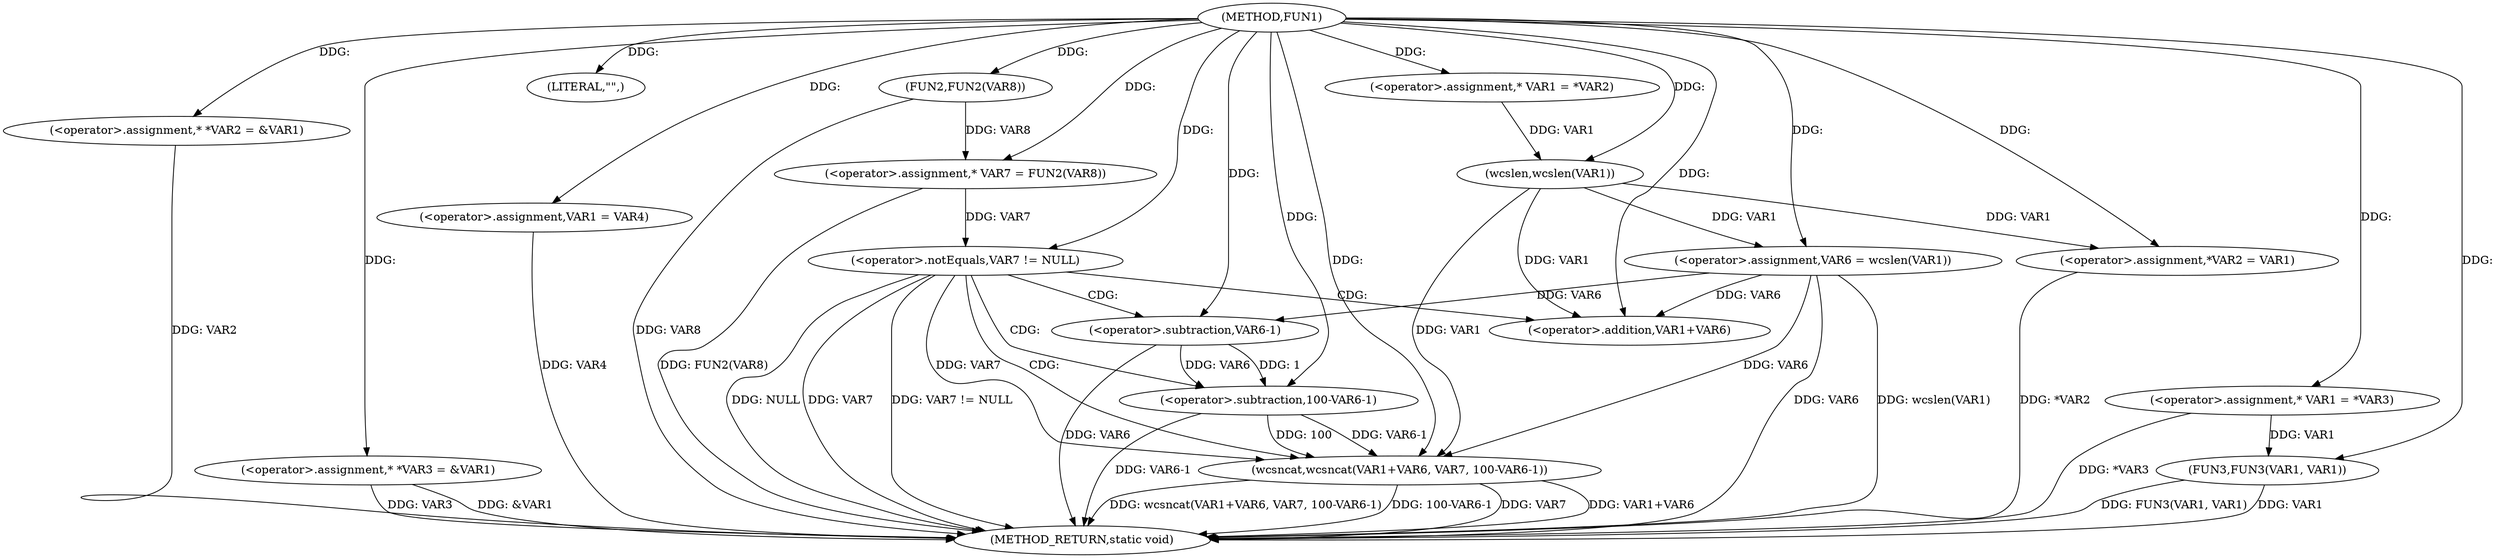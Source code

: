 digraph FUN1 {  
"1000100" [label = "(METHOD,FUN1)" ]
"1000162" [label = "(METHOD_RETURN,static void)" ]
"1000104" [label = "(<operator>.assignment,* *VAR2 = &VAR1)" ]
"1000109" [label = "(<operator>.assignment,* *VAR3 = &VAR1)" ]
"1000113" [label = "(LITERAL,\"\",)" ]
"1000114" [label = "(<operator>.assignment,VAR1 = VAR4)" ]
"1000119" [label = "(<operator>.assignment,* VAR1 = *VAR2)" ]
"1000125" [label = "(<operator>.assignment,VAR6 = wcslen(VAR1))" ]
"1000127" [label = "(wcslen,wcslen(VAR1))" ]
"1000130" [label = "(<operator>.assignment,* VAR7 = FUN2(VAR8))" ]
"1000132" [label = "(FUN2,FUN2(VAR8))" ]
"1000135" [label = "(<operator>.notEquals,VAR7 != NULL)" ]
"1000139" [label = "(wcsncat,wcsncat(VAR1+VAR6, VAR7, 100-VAR6-1))" ]
"1000140" [label = "(<operator>.addition,VAR1+VAR6)" ]
"1000144" [label = "(<operator>.subtraction,100-VAR6-1)" ]
"1000146" [label = "(<operator>.subtraction,VAR6-1)" ]
"1000149" [label = "(<operator>.assignment,*VAR2 = VAR1)" ]
"1000155" [label = "(<operator>.assignment,* VAR1 = *VAR3)" ]
"1000159" [label = "(FUN3,FUN3(VAR1, VAR1))" ]
  "1000159" -> "1000162"  [ label = "DDG: FUN3(VAR1, VAR1)"] 
  "1000155" -> "1000162"  [ label = "DDG: *VAR3"] 
  "1000104" -> "1000162"  [ label = "DDG: VAR2"] 
  "1000139" -> "1000162"  [ label = "DDG: VAR1+VAR6"] 
  "1000125" -> "1000162"  [ label = "DDG: wcslen(VAR1)"] 
  "1000132" -> "1000162"  [ label = "DDG: VAR8"] 
  "1000149" -> "1000162"  [ label = "DDG: *VAR2"] 
  "1000144" -> "1000162"  [ label = "DDG: VAR6-1"] 
  "1000125" -> "1000162"  [ label = "DDG: VAR6"] 
  "1000159" -> "1000162"  [ label = "DDG: VAR1"] 
  "1000130" -> "1000162"  [ label = "DDG: FUN2(VAR8)"] 
  "1000139" -> "1000162"  [ label = "DDG: wcsncat(VAR1+VAR6, VAR7, 100-VAR6-1)"] 
  "1000139" -> "1000162"  [ label = "DDG: 100-VAR6-1"] 
  "1000135" -> "1000162"  [ label = "DDG: VAR7 != NULL"] 
  "1000109" -> "1000162"  [ label = "DDG: VAR3"] 
  "1000139" -> "1000162"  [ label = "DDG: VAR7"] 
  "1000135" -> "1000162"  [ label = "DDG: VAR7"] 
  "1000146" -> "1000162"  [ label = "DDG: VAR6"] 
  "1000114" -> "1000162"  [ label = "DDG: VAR4"] 
  "1000109" -> "1000162"  [ label = "DDG: &VAR1"] 
  "1000135" -> "1000162"  [ label = "DDG: NULL"] 
  "1000100" -> "1000104"  [ label = "DDG: "] 
  "1000100" -> "1000109"  [ label = "DDG: "] 
  "1000100" -> "1000113"  [ label = "DDG: "] 
  "1000100" -> "1000114"  [ label = "DDG: "] 
  "1000100" -> "1000119"  [ label = "DDG: "] 
  "1000127" -> "1000125"  [ label = "DDG: VAR1"] 
  "1000100" -> "1000125"  [ label = "DDG: "] 
  "1000119" -> "1000127"  [ label = "DDG: VAR1"] 
  "1000100" -> "1000127"  [ label = "DDG: "] 
  "1000132" -> "1000130"  [ label = "DDG: VAR8"] 
  "1000100" -> "1000130"  [ label = "DDG: "] 
  "1000100" -> "1000132"  [ label = "DDG: "] 
  "1000130" -> "1000135"  [ label = "DDG: VAR7"] 
  "1000100" -> "1000135"  [ label = "DDG: "] 
  "1000127" -> "1000139"  [ label = "DDG: VAR1"] 
  "1000100" -> "1000139"  [ label = "DDG: "] 
  "1000125" -> "1000139"  [ label = "DDG: VAR6"] 
  "1000127" -> "1000140"  [ label = "DDG: VAR1"] 
  "1000100" -> "1000140"  [ label = "DDG: "] 
  "1000125" -> "1000140"  [ label = "DDG: VAR6"] 
  "1000135" -> "1000139"  [ label = "DDG: VAR7"] 
  "1000144" -> "1000139"  [ label = "DDG: 100"] 
  "1000144" -> "1000139"  [ label = "DDG: VAR6-1"] 
  "1000100" -> "1000144"  [ label = "DDG: "] 
  "1000146" -> "1000144"  [ label = "DDG: VAR6"] 
  "1000146" -> "1000144"  [ label = "DDG: 1"] 
  "1000100" -> "1000146"  [ label = "DDG: "] 
  "1000125" -> "1000146"  [ label = "DDG: VAR6"] 
  "1000127" -> "1000149"  [ label = "DDG: VAR1"] 
  "1000100" -> "1000149"  [ label = "DDG: "] 
  "1000100" -> "1000155"  [ label = "DDG: "] 
  "1000155" -> "1000159"  [ label = "DDG: VAR1"] 
  "1000100" -> "1000159"  [ label = "DDG: "] 
  "1000135" -> "1000146"  [ label = "CDG: "] 
  "1000135" -> "1000144"  [ label = "CDG: "] 
  "1000135" -> "1000139"  [ label = "CDG: "] 
  "1000135" -> "1000140"  [ label = "CDG: "] 
}
